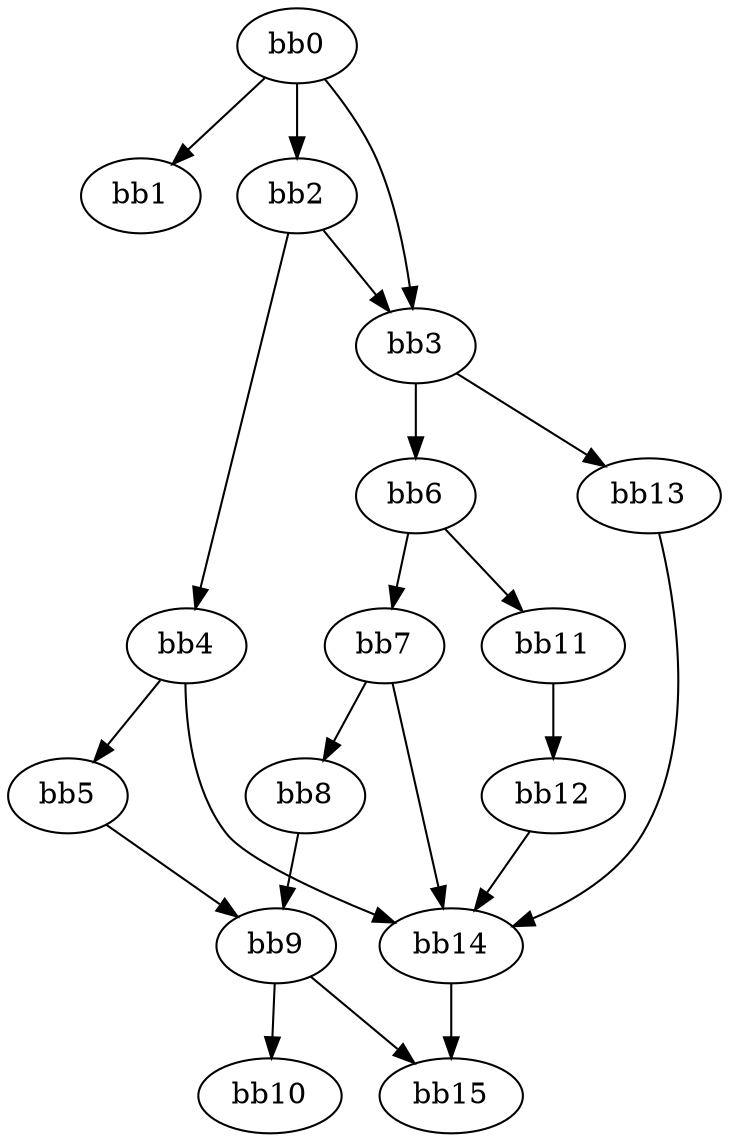 digraph {
    0 [ label = "bb0\l" ]
    1 [ label = "bb1\l" ]
    2 [ label = "bb2\l" ]
    3 [ label = "bb3\l" ]
    4 [ label = "bb4\l" ]
    5 [ label = "bb5\l" ]
    6 [ label = "bb6\l" ]
    7 [ label = "bb7\l" ]
    8 [ label = "bb8\l" ]
    9 [ label = "bb9\l" ]
    10 [ label = "bb10\l" ]
    11 [ label = "bb11\l" ]
    12 [ label = "bb12\l" ]
    13 [ label = "bb13\l" ]
    14 [ label = "bb14\l" ]
    15 [ label = "bb15\l" ]
    0 -> 1 [ ]
    0 -> 2 [ ]
    0 -> 3 [ ]
    2 -> 3 [ ]
    2 -> 4 [ ]
    3 -> 6 [ ]
    3 -> 13 [ ]
    4 -> 5 [ ]
    4 -> 14 [ ]
    5 -> 9 [ ]
    6 -> 7 [ ]
    6 -> 11 [ ]
    7 -> 8 [ ]
    7 -> 14 [ ]
    8 -> 9 [ ]
    9 -> 10 [ ]
    9 -> 15 [ ]
    11 -> 12 [ ]
    12 -> 14 [ ]
    13 -> 14 [ ]
    14 -> 15 [ ]
}

